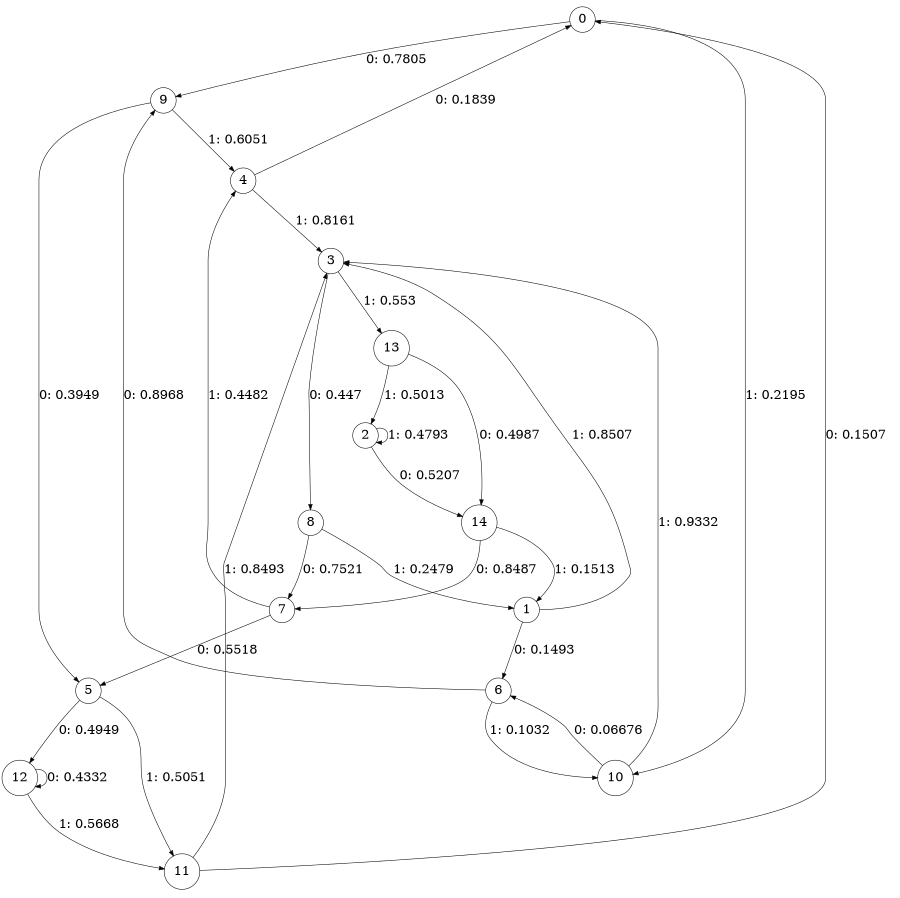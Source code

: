 digraph "ch1randomL4" {
size = "6,8.5";
ratio = "fill";
node [shape = circle];
node [fontsize = 24];
edge [fontsize = 24];
0 -> 9 [label = "0: 0.7805   "];
0 -> 10 [label = "1: 0.2195   "];
1 -> 6 [label = "0: 0.1493   "];
1 -> 3 [label = "1: 0.8507   "];
2 -> 14 [label = "0: 0.5207   "];
2 -> 2 [label = "1: 0.4793   "];
3 -> 8 [label = "0: 0.447    "];
3 -> 13 [label = "1: 0.553    "];
4 -> 0 [label = "0: 0.1839   "];
4 -> 3 [label = "1: 0.8161   "];
5 -> 12 [label = "0: 0.4949   "];
5 -> 11 [label = "1: 0.5051   "];
6 -> 9 [label = "0: 0.8968   "];
6 -> 10 [label = "1: 0.1032   "];
7 -> 5 [label = "0: 0.5518   "];
7 -> 4 [label = "1: 0.4482   "];
8 -> 7 [label = "0: 0.7521   "];
8 -> 1 [label = "1: 0.2479   "];
9 -> 5 [label = "0: 0.3949   "];
9 -> 4 [label = "1: 0.6051   "];
10 -> 6 [label = "0: 0.06676  "];
10 -> 3 [label = "1: 0.9332   "];
11 -> 0 [label = "0: 0.1507   "];
11 -> 3 [label = "1: 0.8493   "];
12 -> 12 [label = "0: 0.4332   "];
12 -> 11 [label = "1: 0.5668   "];
13 -> 14 [label = "0: 0.4987   "];
13 -> 2 [label = "1: 0.5013   "];
14 -> 7 [label = "0: 0.8487   "];
14 -> 1 [label = "1: 0.1513   "];
}